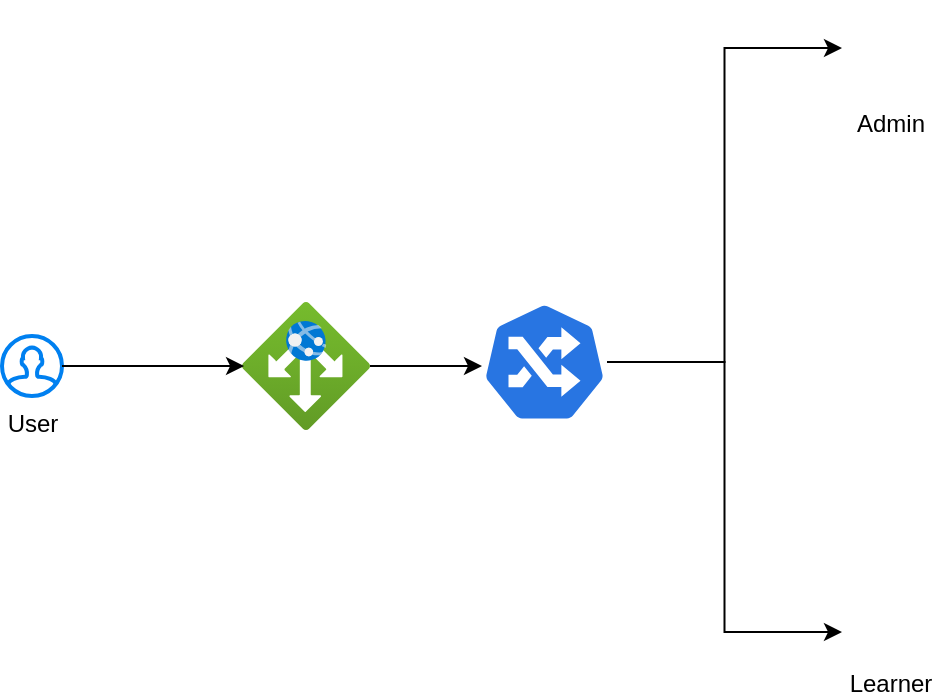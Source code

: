 <mxfile version="23.1.8" type="github">
  <diagram name="Page-1" id="T4M04Sw3OB_QDKywDrmm">
    <mxGraphModel dx="880" dy="434" grid="1" gridSize="10" guides="1" tooltips="1" connect="1" arrows="1" fold="1" page="1" pageScale="1" pageWidth="850" pageHeight="1100" math="0" shadow="0">
      <root>
        <mxCell id="0" />
        <mxCell id="1" parent="0" />
        <mxCell id="OB5NeaHzMn2Zl4-AUMSB-3" value="User" style="html=1;verticalLabelPosition=bottom;align=center;labelBackgroundColor=#ffffff;verticalAlign=top;strokeWidth=2;strokeColor=#0080F0;shadow=0;dashed=0;shape=mxgraph.ios7.icons.user;" vertex="1" parent="1">
          <mxGeometry x="40" y="228" width="30" height="30" as="geometry" />
        </mxCell>
        <mxCell id="OB5NeaHzMn2Zl4-AUMSB-45" style="edgeStyle=orthogonalEdgeStyle;rounded=0;orthogonalLoop=1;jettySize=auto;html=1;" edge="1" parent="1" source="OB5NeaHzMn2Zl4-AUMSB-7">
          <mxGeometry relative="1" as="geometry">
            <mxPoint x="280" y="243" as="targetPoint" />
          </mxGeometry>
        </mxCell>
        <mxCell id="OB5NeaHzMn2Zl4-AUMSB-7" value="" style="image;aspect=fixed;html=1;points=[];align=center;fontSize=12;image=img/lib/azure2/networking/Application_Gateways.svg;" vertex="1" parent="1">
          <mxGeometry x="160" y="211" width="64" height="64" as="geometry" />
        </mxCell>
        <mxCell id="OB5NeaHzMn2Zl4-AUMSB-24" style="edgeStyle=orthogonalEdgeStyle;rounded=0;orthogonalLoop=1;jettySize=auto;html=1;entryX=0;entryY=0.5;entryDx=0;entryDy=0;" edge="1" parent="1" source="OB5NeaHzMn2Zl4-AUMSB-20" target="OB5NeaHzMn2Zl4-AUMSB-23">
          <mxGeometry relative="1" as="geometry" />
        </mxCell>
        <mxCell id="OB5NeaHzMn2Zl4-AUMSB-35" style="edgeStyle=orthogonalEdgeStyle;rounded=0;orthogonalLoop=1;jettySize=auto;html=1;entryX=0;entryY=0.75;entryDx=0;entryDy=0;" edge="1" parent="1" source="OB5NeaHzMn2Zl4-AUMSB-20" target="OB5NeaHzMn2Zl4-AUMSB-34">
          <mxGeometry relative="1" as="geometry" />
        </mxCell>
        <mxCell id="OB5NeaHzMn2Zl4-AUMSB-20" value="" style="aspect=fixed;sketch=0;html=1;dashed=0;whitespace=wrap;fillColor=#2875E2;strokeColor=#ffffff;points=[[0.005,0.63,0],[0.1,0.2,0],[0.9,0.2,0],[0.5,0,0],[0.995,0.63,0],[0.72,0.99,0],[0.5,1,0],[0.28,0.99,0]];shape=mxgraph.kubernetes.icon2;prIcon=ing" vertex="1" parent="1">
          <mxGeometry x="280" y="211" width="62.5" height="60" as="geometry" />
        </mxCell>
        <mxCell id="OB5NeaHzMn2Zl4-AUMSB-23" value="Admin" style="shape=image;html=1;verticalAlign=top;verticalLabelPosition=bottom;labelBackgroundColor=#ffffff;imageAspect=0;aspect=fixed;image=https://cdn0.iconfinder.com/data/icons/long-shadow-web-icons/512/angular-symbol-128.png" vertex="1" parent="1">
          <mxGeometry x="460" y="60" width="48" height="48" as="geometry" />
        </mxCell>
        <mxCell id="OB5NeaHzMn2Zl4-AUMSB-34" value="Learner" style="shape=image;html=1;verticalAlign=top;verticalLabelPosition=bottom;labelBackgroundColor=#ffffff;imageAspect=0;aspect=fixed;image=https://cdn0.iconfinder.com/data/icons/long-shadow-web-icons/512/angular-symbol-128.png" vertex="1" parent="1">
          <mxGeometry x="460" y="340" width="48" height="48" as="geometry" />
        </mxCell>
        <mxCell id="OB5NeaHzMn2Zl4-AUMSB-37" style="edgeStyle=orthogonalEdgeStyle;rounded=0;orthogonalLoop=1;jettySize=auto;html=1;entryX=0.016;entryY=0.5;entryDx=0;entryDy=0;entryPerimeter=0;" edge="1" parent="1" source="OB5NeaHzMn2Zl4-AUMSB-3" target="OB5NeaHzMn2Zl4-AUMSB-7">
          <mxGeometry relative="1" as="geometry" />
        </mxCell>
      </root>
    </mxGraphModel>
  </diagram>
</mxfile>
